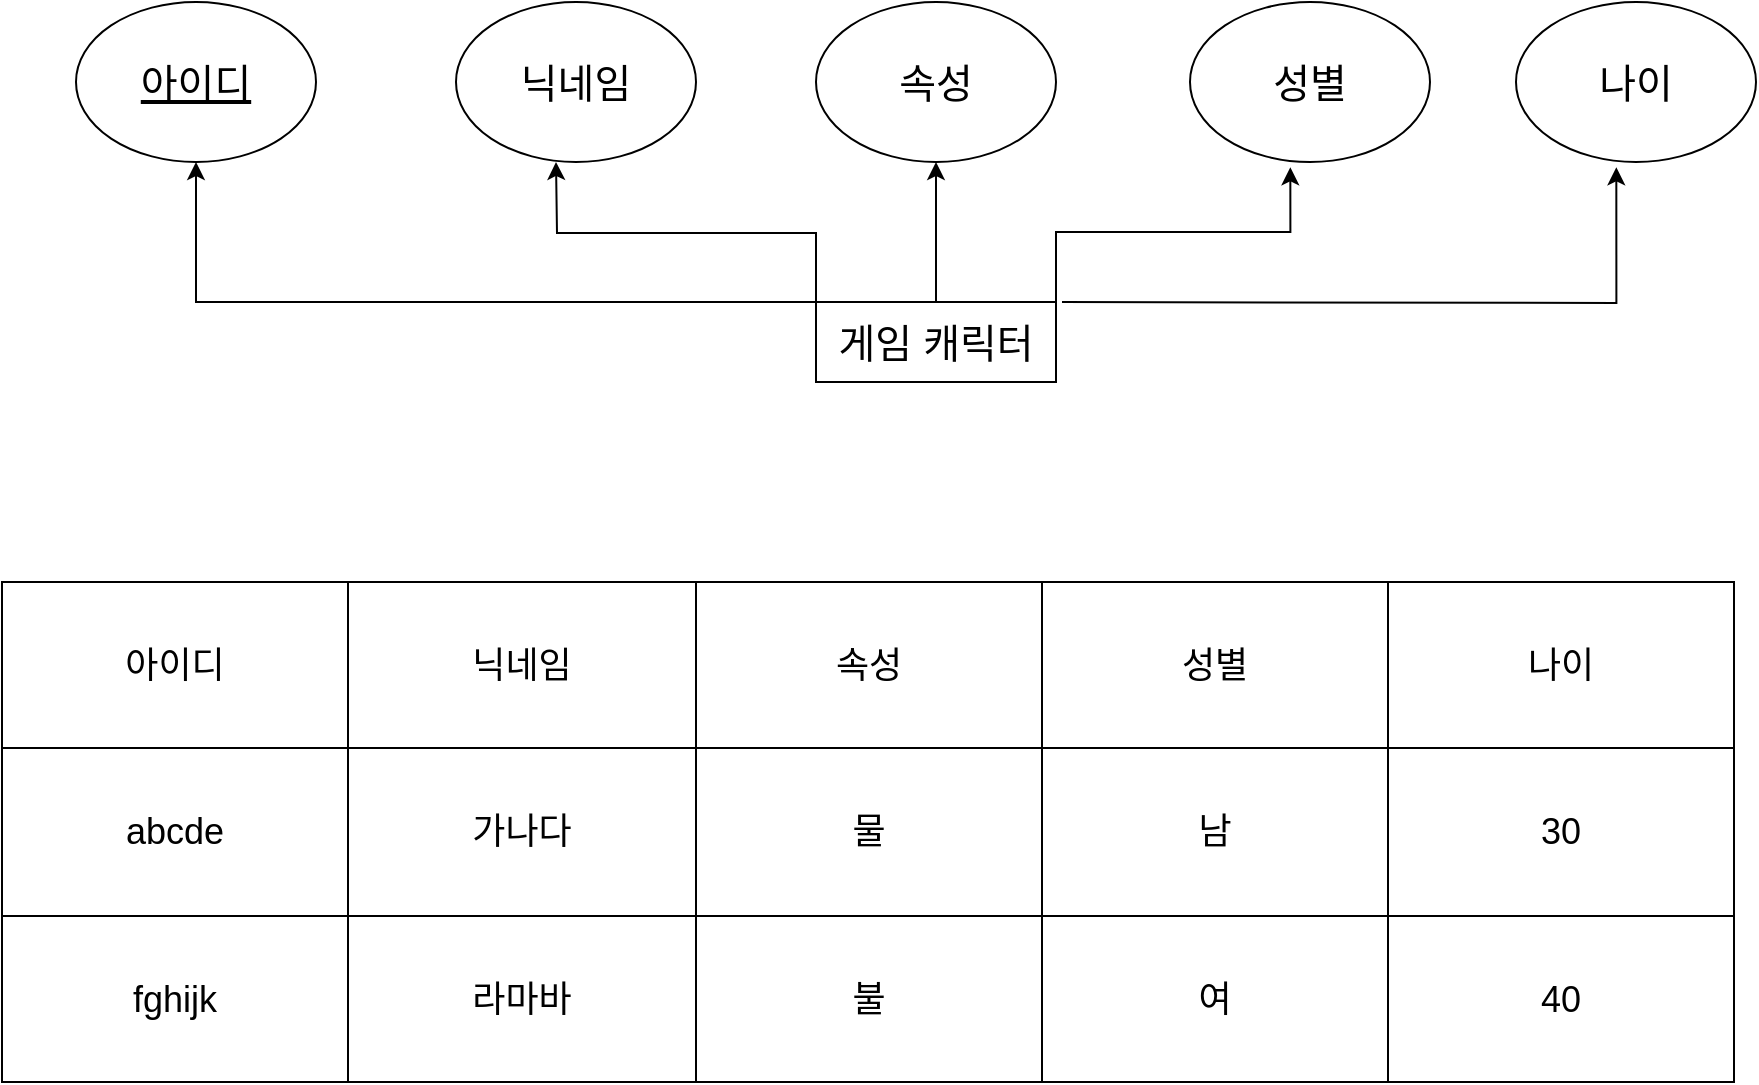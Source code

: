 <mxfile version="16.0.0" type="device"><diagram id="C5RBs43oDa-KdzZeNtuy" name="Page-1"><mxGraphModel dx="1865" dy="481" grid="1" gridSize="10" guides="1" tooltips="1" connect="1" arrows="1" fold="1" page="1" pageScale="1" pageWidth="827" pageHeight="1169" math="0" shadow="0"><root><mxCell id="WIyWlLk6GJQsqaUBKTNV-0"/><mxCell id="WIyWlLk6GJQsqaUBKTNV-1" parent="WIyWlLk6GJQsqaUBKTNV-0"/><mxCell id="iswq44nytjM0Lne2p_J2-0" value="&lt;span style=&quot;font-size: 20px&quot;&gt;속성&lt;/span&gt;" style="ellipse;whiteSpace=wrap;html=1;" vertex="1" parent="WIyWlLk6GJQsqaUBKTNV-1"><mxGeometry x="327" y="330" width="120" height="80" as="geometry"/></mxCell><mxCell id="iswq44nytjM0Lne2p_J2-1" value="&lt;span style=&quot;font-size: 20px&quot;&gt;성별&lt;/span&gt;" style="ellipse;whiteSpace=wrap;html=1;" vertex="1" parent="WIyWlLk6GJQsqaUBKTNV-1"><mxGeometry x="514" y="330" width="120" height="80" as="geometry"/></mxCell><mxCell id="iswq44nytjM0Lne2p_J2-2" value="&lt;span style=&quot;font-size: 20px&quot;&gt;닉네임&lt;/span&gt;" style="ellipse;whiteSpace=wrap;html=1;" vertex="1" parent="WIyWlLk6GJQsqaUBKTNV-1"><mxGeometry x="147" y="330" width="120" height="80" as="geometry"/></mxCell><mxCell id="iswq44nytjM0Lne2p_J2-3" style="edgeStyle=orthogonalEdgeStyle;rounded=0;orthogonalLoop=1;jettySize=auto;html=1;exitX=0;exitY=0;exitDx=0;exitDy=0;" edge="1" parent="WIyWlLk6GJQsqaUBKTNV-1" source="iswq44nytjM0Lne2p_J2-6"><mxGeometry relative="1" as="geometry"><mxPoint x="197" y="410" as="targetPoint"/></mxGeometry></mxCell><mxCell id="iswq44nytjM0Lne2p_J2-4" style="edgeStyle=orthogonalEdgeStyle;rounded=0;orthogonalLoop=1;jettySize=auto;html=1;exitX=0.5;exitY=0;exitDx=0;exitDy=0;entryX=0.5;entryY=1;entryDx=0;entryDy=0;" edge="1" parent="WIyWlLk6GJQsqaUBKTNV-1" source="iswq44nytjM0Lne2p_J2-6" target="iswq44nytjM0Lne2p_J2-0"><mxGeometry relative="1" as="geometry"/></mxCell><mxCell id="iswq44nytjM0Lne2p_J2-5" style="edgeStyle=orthogonalEdgeStyle;rounded=0;orthogonalLoop=1;jettySize=auto;html=1;exitX=1;exitY=0;exitDx=0;exitDy=0;entryX=0.418;entryY=1.033;entryDx=0;entryDy=0;entryPerimeter=0;" edge="1" parent="WIyWlLk6GJQsqaUBKTNV-1" source="iswq44nytjM0Lne2p_J2-6" target="iswq44nytjM0Lne2p_J2-1"><mxGeometry relative="1" as="geometry"/></mxCell><mxCell id="iswq44nytjM0Lne2p_J2-27" style="edgeStyle=orthogonalEdgeStyle;rounded=0;orthogonalLoop=1;jettySize=auto;html=1;exitX=0;exitY=0;exitDx=0;exitDy=0;entryX=0.5;entryY=1;entryDx=0;entryDy=0;" edge="1" parent="WIyWlLk6GJQsqaUBKTNV-1" source="iswq44nytjM0Lne2p_J2-6" target="iswq44nytjM0Lne2p_J2-25"><mxGeometry relative="1" as="geometry"><Array as="points"><mxPoint x="17" y="480"/></Array></mxGeometry></mxCell><mxCell id="iswq44nytjM0Lne2p_J2-6" value="게임 캐릭터" style="rounded=0;whiteSpace=wrap;html=1;fontSize=20;" vertex="1" parent="WIyWlLk6GJQsqaUBKTNV-1"><mxGeometry x="327" y="480" width="120" height="40" as="geometry"/></mxCell><mxCell id="iswq44nytjM0Lne2p_J2-7" value="" style="shape=table;html=1;whiteSpace=wrap;startSize=0;container=1;collapsible=0;childLayout=tableLayout;" vertex="1" parent="WIyWlLk6GJQsqaUBKTNV-1"><mxGeometry x="-80" y="620" width="520" height="250" as="geometry"/></mxCell><mxCell id="iswq44nytjM0Lne2p_J2-8" value="" style="shape=partialRectangle;html=1;whiteSpace=wrap;collapsible=0;dropTarget=0;pointerEvents=0;fillColor=none;top=0;left=0;bottom=0;right=0;points=[[0,0.5],[1,0.5]];portConstraint=eastwest;" vertex="1" parent="iswq44nytjM0Lne2p_J2-7"><mxGeometry width="520" height="83" as="geometry"/></mxCell><mxCell id="iswq44nytjM0Lne2p_J2-9" value="아이디" style="shape=partialRectangle;html=1;whiteSpace=wrap;connectable=0;fillColor=none;top=0;left=0;bottom=0;right=0;overflow=hidden;pointerEvents=1;fontSize=18;" vertex="1" parent="iswq44nytjM0Lne2p_J2-8"><mxGeometry width="173" height="83" as="geometry"><mxRectangle width="173" height="83" as="alternateBounds"/></mxGeometry></mxCell><mxCell id="iswq44nytjM0Lne2p_J2-10" value="닉네임" style="shape=partialRectangle;html=1;whiteSpace=wrap;connectable=0;fillColor=none;top=0;left=0;bottom=0;right=0;overflow=hidden;pointerEvents=1;fontSize=18;" vertex="1" parent="iswq44nytjM0Lne2p_J2-8"><mxGeometry x="173" width="174" height="83" as="geometry"><mxRectangle width="174" height="83" as="alternateBounds"/></mxGeometry></mxCell><mxCell id="iswq44nytjM0Lne2p_J2-11" value="속성" style="shape=partialRectangle;html=1;whiteSpace=wrap;connectable=0;fillColor=none;top=0;left=0;bottom=0;right=0;overflow=hidden;pointerEvents=1;fontSize=18;" vertex="1" parent="iswq44nytjM0Lne2p_J2-8"><mxGeometry x="347" width="173" height="83" as="geometry"><mxRectangle width="173" height="83" as="alternateBounds"/></mxGeometry></mxCell><mxCell id="iswq44nytjM0Lne2p_J2-12" value="" style="shape=partialRectangle;html=1;whiteSpace=wrap;collapsible=0;dropTarget=0;pointerEvents=0;fillColor=none;top=0;left=0;bottom=0;right=0;points=[[0,0.5],[1,0.5]];portConstraint=eastwest;" vertex="1" parent="iswq44nytjM0Lne2p_J2-7"><mxGeometry y="83" width="520" height="84" as="geometry"/></mxCell><mxCell id="iswq44nytjM0Lne2p_J2-13" value="abcde" style="shape=partialRectangle;html=1;whiteSpace=wrap;connectable=0;fillColor=none;top=0;left=0;bottom=0;right=0;overflow=hidden;pointerEvents=1;fontSize=18;" vertex="1" parent="iswq44nytjM0Lne2p_J2-12"><mxGeometry width="173" height="84" as="geometry"><mxRectangle width="173" height="84" as="alternateBounds"/></mxGeometry></mxCell><mxCell id="iswq44nytjM0Lne2p_J2-14" value="가나다" style="shape=partialRectangle;html=1;whiteSpace=wrap;connectable=0;fillColor=none;top=0;left=0;bottom=0;right=0;overflow=hidden;pointerEvents=1;fontSize=18;" vertex="1" parent="iswq44nytjM0Lne2p_J2-12"><mxGeometry x="173" width="174" height="84" as="geometry"><mxRectangle width="174" height="84" as="alternateBounds"/></mxGeometry></mxCell><mxCell id="iswq44nytjM0Lne2p_J2-15" value="물" style="shape=partialRectangle;html=1;whiteSpace=wrap;connectable=0;fillColor=none;top=0;left=0;bottom=0;right=0;overflow=hidden;pointerEvents=1;fontSize=18;" vertex="1" parent="iswq44nytjM0Lne2p_J2-12"><mxGeometry x="347" width="173" height="84" as="geometry"><mxRectangle width="173" height="84" as="alternateBounds"/></mxGeometry></mxCell><mxCell id="iswq44nytjM0Lne2p_J2-16" value="" style="shape=partialRectangle;html=1;whiteSpace=wrap;collapsible=0;dropTarget=0;pointerEvents=0;fillColor=none;top=0;left=0;bottom=0;right=0;points=[[0,0.5],[1,0.5]];portConstraint=eastwest;" vertex="1" parent="iswq44nytjM0Lne2p_J2-7"><mxGeometry y="167" width="520" height="83" as="geometry"/></mxCell><mxCell id="iswq44nytjM0Lne2p_J2-17" value="fghijk" style="shape=partialRectangle;html=1;whiteSpace=wrap;connectable=0;fillColor=none;top=0;left=0;bottom=0;right=0;overflow=hidden;pointerEvents=1;fontSize=18;" vertex="1" parent="iswq44nytjM0Lne2p_J2-16"><mxGeometry width="173" height="83" as="geometry"><mxRectangle width="173" height="83" as="alternateBounds"/></mxGeometry></mxCell><mxCell id="iswq44nytjM0Lne2p_J2-18" value="라마바" style="shape=partialRectangle;html=1;whiteSpace=wrap;connectable=0;fillColor=none;top=0;left=0;bottom=0;right=0;overflow=hidden;pointerEvents=1;fontSize=18;" vertex="1" parent="iswq44nytjM0Lne2p_J2-16"><mxGeometry x="173" width="174" height="83" as="geometry"><mxRectangle width="174" height="83" as="alternateBounds"/></mxGeometry></mxCell><mxCell id="iswq44nytjM0Lne2p_J2-19" value="불" style="shape=partialRectangle;html=1;whiteSpace=wrap;connectable=0;fillColor=none;top=0;left=0;bottom=0;right=0;overflow=hidden;pointerEvents=1;fontSize=18;" vertex="1" parent="iswq44nytjM0Lne2p_J2-16"><mxGeometry x="347" width="173" height="83" as="geometry"><mxRectangle width="173" height="83" as="alternateBounds"/></mxGeometry></mxCell><mxCell id="iswq44nytjM0Lne2p_J2-23" value="&lt;span style=&quot;font-size: 20px&quot;&gt;나이&lt;/span&gt;" style="ellipse;whiteSpace=wrap;html=1;" vertex="1" parent="WIyWlLk6GJQsqaUBKTNV-1"><mxGeometry x="677" y="330" width="120" height="80" as="geometry"/></mxCell><mxCell id="iswq44nytjM0Lne2p_J2-24" style="edgeStyle=orthogonalEdgeStyle;rounded=0;orthogonalLoop=1;jettySize=auto;html=1;entryX=0.418;entryY=1.033;entryDx=0;entryDy=0;entryPerimeter=0;" edge="1" parent="WIyWlLk6GJQsqaUBKTNV-1" target="iswq44nytjM0Lne2p_J2-23"><mxGeometry relative="1" as="geometry"><mxPoint x="450" y="480" as="sourcePoint"/></mxGeometry></mxCell><mxCell id="iswq44nytjM0Lne2p_J2-25" value="&lt;span style=&quot;font-size: 20px&quot;&gt;&lt;u&gt;아이디&lt;/u&gt;&lt;/span&gt;" style="ellipse;whiteSpace=wrap;html=1;" vertex="1" parent="WIyWlLk6GJQsqaUBKTNV-1"><mxGeometry x="-43" y="330" width="120" height="80" as="geometry"/></mxCell><mxCell id="iswq44nytjM0Lne2p_J2-34" value="성별" style="shape=partialRectangle;html=1;whiteSpace=wrap;connectable=0;fillColor=default;top=1;left=1;bottom=1;right=1;overflow=hidden;pointerEvents=1;fontSize=18;" vertex="1" parent="WIyWlLk6GJQsqaUBKTNV-1"><mxGeometry x="440" y="620" width="173" height="83" as="geometry"><mxRectangle width="173" height="83" as="alternateBounds"/></mxGeometry></mxCell><mxCell id="iswq44nytjM0Lne2p_J2-35" value="남" style="shape=partialRectangle;html=1;whiteSpace=wrap;connectable=0;fillColor=default;top=1;left=1;bottom=1;right=1;overflow=hidden;pointerEvents=1;fontSize=18;" vertex="1" parent="WIyWlLk6GJQsqaUBKTNV-1"><mxGeometry x="440" y="703" width="173" height="84" as="geometry"><mxRectangle width="173" height="84" as="alternateBounds"/></mxGeometry></mxCell><mxCell id="iswq44nytjM0Lne2p_J2-36" value="여" style="shape=partialRectangle;html=1;whiteSpace=wrap;connectable=0;fillColor=default;top=1;left=1;bottom=1;right=1;overflow=hidden;pointerEvents=1;fontSize=18;" vertex="1" parent="WIyWlLk6GJQsqaUBKTNV-1"><mxGeometry x="440" y="787" width="173" height="83" as="geometry"><mxRectangle width="173" height="83" as="alternateBounds"/></mxGeometry></mxCell><mxCell id="iswq44nytjM0Lne2p_J2-40" value="나이" style="shape=partialRectangle;html=1;whiteSpace=wrap;connectable=0;fillColor=default;top=1;left=1;bottom=1;right=1;overflow=hidden;pointerEvents=1;fontSize=18;" vertex="1" parent="WIyWlLk6GJQsqaUBKTNV-1"><mxGeometry x="613" y="620" width="173" height="83" as="geometry"><mxRectangle width="173" height="83" as="alternateBounds"/></mxGeometry></mxCell><mxCell id="iswq44nytjM0Lne2p_J2-41" value="30" style="shape=partialRectangle;html=1;whiteSpace=wrap;connectable=0;fillColor=default;top=1;left=1;bottom=1;right=1;overflow=hidden;pointerEvents=1;fontSize=18;" vertex="1" parent="WIyWlLk6GJQsqaUBKTNV-1"><mxGeometry x="613" y="703" width="173" height="84" as="geometry"><mxRectangle width="173" height="84" as="alternateBounds"/></mxGeometry></mxCell><mxCell id="iswq44nytjM0Lne2p_J2-42" value="40" style="shape=partialRectangle;html=1;whiteSpace=wrap;connectable=0;fillColor=default;top=1;left=1;bottom=1;right=1;overflow=hidden;pointerEvents=1;fontSize=18;" vertex="1" parent="WIyWlLk6GJQsqaUBKTNV-1"><mxGeometry x="613" y="787" width="173" height="83" as="geometry"><mxRectangle width="173" height="83" as="alternateBounds"/></mxGeometry></mxCell></root></mxGraphModel></diagram></mxfile>